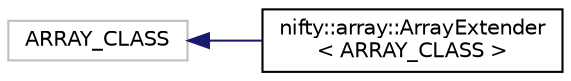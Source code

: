 digraph "Graphical Class Hierarchy"
{
  edge [fontname="Helvetica",fontsize="10",labelfontname="Helvetica",labelfontsize="10"];
  node [fontname="Helvetica",fontsize="10",shape=record];
  rankdir="LR";
  Node1 [label="ARRAY_CLASS",height=0.2,width=0.4,color="grey75", fillcolor="white", style="filled"];
  Node1 -> Node2 [dir="back",color="midnightblue",fontsize="10",style="solid",fontname="Helvetica"];
  Node2 [label="nifty::array::ArrayExtender\l\< ARRAY_CLASS \>",height=0.2,width=0.4,color="black", fillcolor="white", style="filled",URL="$classnifty_1_1array_1_1ArrayExtender.html"];
}
